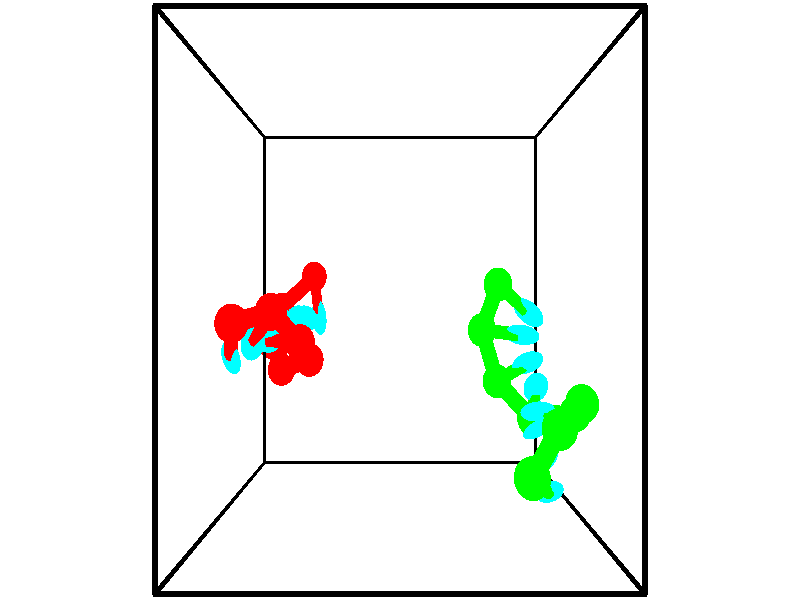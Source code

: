 // switches for output
#declare DRAW_BASES = 1; // possible values are 0, 1; only relevant for DNA ribbons
#declare DRAW_BASES_TYPE = 3; // possible values are 1, 2, 3; only relevant for DNA ribbons
#declare DRAW_FOG = 0; // set to 1 to enable fog

#include "colors.inc"

#include "transforms.inc"
background { rgb <1, 1, 1>}

#default {
   normal{
       ripples 0.25
       frequency 0.20
       turbulence 0.2
       lambda 5
   }
	finish {
		phong 0.1
		phong_size 40.
	}
}

// original window dimensions: 1024x640


// camera settings

camera {
	sky <-0, 1, 0>
	up <-0, 1, 0>
	right 1.6 * <1, 0, 0>
	location <2.5, 2.5, 11.1562>
	look_at <2.5, 2.5, 2.5>
	direction <0, 0, -8.6562>
	angle 67.0682
}


# declare cpy_camera_pos = <2.5, 2.5, 11.1562>;
# if (DRAW_FOG = 1)
fog {
	fog_type 2
	up vnormalize(cpy_camera_pos)
	color rgbt<1,1,1,0.3>
	distance 1e-5
	fog_alt 3e-3
	fog_offset 4
}
# end


// LIGHTS

# declare lum = 6;
global_settings {
	ambient_light rgb lum * <0.05, 0.05, 0.05>
	max_trace_level 15
}# declare cpy_direct_light_amount = 0.25;
light_source
{	1000 * <-1, -1, 1>,
	rgb lum * cpy_direct_light_amount
	parallel
}

light_source
{	1000 * <1, 1, -1>,
	rgb lum * cpy_direct_light_amount
	parallel
}

// strand 0

// nucleotide -1

// particle -1
sphere {
	<0.757469, 2.897076, -1.120983> 0.250000
	pigment { color rgbt <1,0,0,0> }
	no_shadow
}
cylinder {
	<0.816288, 2.502121, -1.097511>,  <0.851579, 2.265148, -1.083428>, 0.100000
	pigment { color rgbt <1,0,0,0> }
	no_shadow
}
cylinder {
	<0.816288, 2.502121, -1.097511>,  <0.757469, 2.897076, -1.120983>, 0.100000
	pigment { color rgbt <1,0,0,0> }
	no_shadow
}

// particle -1
sphere {
	<0.816288, 2.502121, -1.097511> 0.100000
	pigment { color rgbt <1,0,0,0> }
	no_shadow
}
sphere {
	0, 1
	scale<0.080000,0.200000,0.300000>
	matrix <-0.660941, -0.053949, 0.748496,
		-0.735890, -0.148848, -0.660538,
		0.147047, -0.987387, 0.058679,
		0.860402, 2.205905, -1.079908>
	pigment { color rgbt <0,1,1,0> }
	no_shadow
}
cylinder {
	<0.092047, 2.372714, -1.140662>,  <0.757469, 2.897076, -1.120983>, 0.130000
	pigment { color rgbt <1,0,0,0> }
	no_shadow
}

// nucleotide -1

// particle -1
sphere {
	<0.092047, 2.372714, -1.140662> 0.250000
	pigment { color rgbt <1,0,0,0> }
	no_shadow
}
cylinder {
	<0.410225, 2.275963, -0.918396>,  <0.601132, 2.217912, -0.785036>, 0.100000
	pigment { color rgbt <1,0,0,0> }
	no_shadow
}
cylinder {
	<0.410225, 2.275963, -0.918396>,  <0.092047, 2.372714, -1.140662>, 0.100000
	pigment { color rgbt <1,0,0,0> }
	no_shadow
}

// particle -1
sphere {
	<0.410225, 2.275963, -0.918396> 0.100000
	pigment { color rgbt <1,0,0,0> }
	no_shadow
}
sphere {
	0, 1
	scale<0.080000,0.200000,0.300000>
	matrix <-0.570853, 0.008770, 0.821005,
		-0.203458, -0.970266, -0.131103,
		0.795444, -0.241881, 0.555664,
		0.648858, 2.203399, -0.751697>
	pigment { color rgbt <0,1,1,0> }
	no_shadow
}
cylinder {
	<-0.010110, 1.785660, -0.652725>,  <0.092047, 2.372714, -1.140662>, 0.130000
	pigment { color rgbt <1,0,0,0> }
	no_shadow
}

// nucleotide -1

// particle -1
sphere {
	<-0.010110, 1.785660, -0.652725> 0.250000
	pigment { color rgbt <1,0,0,0> }
	no_shadow
}
cylinder {
	<0.275803, 2.010963, -0.486916>,  <0.447350, 2.146146, -0.387430>, 0.100000
	pigment { color rgbt <1,0,0,0> }
	no_shadow
}
cylinder {
	<0.275803, 2.010963, -0.486916>,  <-0.010110, 1.785660, -0.652725>, 0.100000
	pigment { color rgbt <1,0,0,0> }
	no_shadow
}

// particle -1
sphere {
	<0.275803, 2.010963, -0.486916> 0.100000
	pigment { color rgbt <1,0,0,0> }
	no_shadow
}
sphere {
	0, 1
	scale<0.080000,0.200000,0.300000>
	matrix <-0.440084, -0.098390, 0.892550,
		0.543522, -0.820402, 0.177554,
		0.714780, 0.563259, 0.414523,
		0.490237, 2.179941, -0.362559>
	pigment { color rgbt <0,1,1,0> }
	no_shadow
}
cylinder {
	<0.297988, 1.420574, -0.073750>,  <-0.010110, 1.785660, -0.652725>, 0.130000
	pigment { color rgbt <1,0,0,0> }
	no_shadow
}

// nucleotide -1

// particle -1
sphere {
	<0.297988, 1.420574, -0.073750> 0.250000
	pigment { color rgbt <1,0,0,0> }
	no_shadow
}
cylinder {
	<0.314369, 1.815979, -0.015556>,  <0.324198, 2.053222, 0.019360>, 0.100000
	pigment { color rgbt <1,0,0,0> }
	no_shadow
}
cylinder {
	<0.314369, 1.815979, -0.015556>,  <0.297988, 1.420574, -0.073750>, 0.100000
	pigment { color rgbt <1,0,0,0> }
	no_shadow
}

// particle -1
sphere {
	<0.314369, 1.815979, -0.015556> 0.100000
	pigment { color rgbt <1,0,0,0> }
	no_shadow
}
sphere {
	0, 1
	scale<0.080000,0.200000,0.300000>
	matrix <-0.400098, -0.117198, 0.908948,
		0.915557, -0.095431, 0.390702,
		0.040952, 0.988513, 0.145483,
		0.326655, 2.112533, 0.028089>
	pigment { color rgbt <0,1,1,0> }
	no_shadow
}
cylinder {
	<0.883037, 1.607898, 0.376774>,  <0.297988, 1.420574, -0.073750>, 0.130000
	pigment { color rgbt <1,0,0,0> }
	no_shadow
}

// nucleotide -1

// particle -1
sphere {
	<0.883037, 1.607898, 0.376774> 0.250000
	pigment { color rgbt <1,0,0,0> }
	no_shadow
}
cylinder {
	<0.563370, 1.848328, 0.374268>,  <0.371569, 1.992585, 0.372764>, 0.100000
	pigment { color rgbt <1,0,0,0> }
	no_shadow
}
cylinder {
	<0.563370, 1.848328, 0.374268>,  <0.883037, 1.607898, 0.376774>, 0.100000
	pigment { color rgbt <1,0,0,0> }
	no_shadow
}

// particle -1
sphere {
	<0.563370, 1.848328, 0.374268> 0.100000
	pigment { color rgbt <1,0,0,0> }
	no_shadow
}
sphere {
	0, 1
	scale<0.080000,0.200000,0.300000>
	matrix <-0.176095, -0.224139, 0.958516,
		0.574734, 0.767120, 0.284971,
		-0.799169, 0.601074, -0.006265,
		0.323619, 2.028650, 0.372388>
	pigment { color rgbt <0,1,1,0> }
	no_shadow
}
cylinder {
	<0.825173, 1.913397, 1.071456>,  <0.883037, 1.607898, 0.376774>, 0.130000
	pigment { color rgbt <1,0,0,0> }
	no_shadow
}

// nucleotide -1

// particle -1
sphere {
	<0.825173, 1.913397, 1.071456> 0.250000
	pigment { color rgbt <1,0,0,0> }
	no_shadow
}
cylinder {
	<0.458878, 1.922630, 0.911011>,  <0.239101, 1.928170, 0.814743>, 0.100000
	pigment { color rgbt <1,0,0,0> }
	no_shadow
}
cylinder {
	<0.458878, 1.922630, 0.911011>,  <0.825173, 1.913397, 1.071456>, 0.100000
	pigment { color rgbt <1,0,0,0> }
	no_shadow
}

// particle -1
sphere {
	<0.458878, 1.922630, 0.911011> 0.100000
	pigment { color rgbt <1,0,0,0> }
	no_shadow
}
sphere {
	0, 1
	scale<0.080000,0.200000,0.300000>
	matrix <-0.379168, -0.379828, 0.843778,
		-0.132878, 0.924769, 0.356575,
		-0.915737, 0.023082, -0.401114,
		0.184156, 1.929555, 0.790677>
	pigment { color rgbt <0,1,1,0> }
	no_shadow
}
cylinder {
	<0.459238, 2.342787, 1.613926>,  <0.825173, 1.913397, 1.071456>, 0.130000
	pigment { color rgbt <1,0,0,0> }
	no_shadow
}

// nucleotide -1

// particle -1
sphere {
	<0.459238, 2.342787, 1.613926> 0.250000
	pigment { color rgbt <1,0,0,0> }
	no_shadow
}
cylinder {
	<0.238647, 2.088898, 1.397408>,  <0.106293, 1.936564, 1.267497>, 0.100000
	pigment { color rgbt <1,0,0,0> }
	no_shadow
}
cylinder {
	<0.238647, 2.088898, 1.397408>,  <0.459238, 2.342787, 1.613926>, 0.100000
	pigment { color rgbt <1,0,0,0> }
	no_shadow
}

// particle -1
sphere {
	<0.238647, 2.088898, 1.397408> 0.100000
	pigment { color rgbt <1,0,0,0> }
	no_shadow
}
sphere {
	0, 1
	scale<0.080000,0.200000,0.300000>
	matrix <-0.421471, -0.347968, 0.837425,
		-0.719885, 0.689961, -0.075621,
		-0.551477, -0.634722, -0.541295,
		0.073204, 1.898481, 1.235019>
	pigment { color rgbt <0,1,1,0> }
	no_shadow
}
cylinder {
	<-0.059838, 2.203912, 1.991361>,  <0.459238, 2.342787, 1.613926>, 0.130000
	pigment { color rgbt <1,0,0,0> }
	no_shadow
}

// nucleotide -1

// particle -1
sphere {
	<-0.059838, 2.203912, 1.991361> 0.250000
	pigment { color rgbt <1,0,0,0> }
	no_shadow
}
cylinder {
	<-0.142830, 1.931656, 1.710312>,  <-0.192625, 1.768302, 1.541682>, 0.100000
	pigment { color rgbt <1,0,0,0> }
	no_shadow
}
cylinder {
	<-0.142830, 1.931656, 1.710312>,  <-0.059838, 2.203912, 1.991361>, 0.100000
	pigment { color rgbt <1,0,0,0> }
	no_shadow
}

// particle -1
sphere {
	<-0.142830, 1.931656, 1.710312> 0.100000
	pigment { color rgbt <1,0,0,0> }
	no_shadow
}
sphere {
	0, 1
	scale<0.080000,0.200000,0.300000>
	matrix <-0.554779, -0.509709, 0.657584,
		-0.805713, 0.526235, -0.271851,
		-0.207479, -0.680641, -0.702624,
		-0.205074, 1.727463, 1.499525>
	pigment { color rgbt <0,1,1,0> }
	no_shadow
}
// strand 1

// nucleotide -1

// particle -1
sphere {
	<4.323862, 0.448379, 2.834349> 0.250000
	pigment { color rgbt <0,1,0,0> }
	no_shadow
}
cylinder {
	<4.534840, 0.280975, 2.538605>,  <4.661426, 0.180533, 2.361158>, 0.100000
	pigment { color rgbt <0,1,0,0> }
	no_shadow
}
cylinder {
	<4.534840, 0.280975, 2.538605>,  <4.323862, 0.448379, 2.834349>, 0.100000
	pigment { color rgbt <0,1,0,0> }
	no_shadow
}

// particle -1
sphere {
	<4.534840, 0.280975, 2.538605> 0.100000
	pigment { color rgbt <0,1,0,0> }
	no_shadow
}
sphere {
	0, 1
	scale<0.080000,0.200000,0.300000>
	matrix <-0.269665, 0.742785, -0.612822,
		0.805658, 0.522609, 0.278920,
		0.527444, -0.418510, -0.739360,
		4.693073, 0.155422, 2.316797>
	pigment { color rgbt <0,1,1,0> }
	no_shadow
}
cylinder {
	<4.781259, 0.959177, 2.534012>,  <4.323862, 0.448379, 2.834349>, 0.130000
	pigment { color rgbt <0,1,0,0> }
	no_shadow
}

// nucleotide -1

// particle -1
sphere {
	<4.781259, 0.959177, 2.534012> 0.250000
	pigment { color rgbt <0,1,0,0> }
	no_shadow
}
cylinder {
	<4.724072, 0.686874, 2.246643>,  <4.689759, 0.523493, 2.074221>, 0.100000
	pigment { color rgbt <0,1,0,0> }
	no_shadow
}
cylinder {
	<4.724072, 0.686874, 2.246643>,  <4.781259, 0.959177, 2.534012>, 0.100000
	pigment { color rgbt <0,1,0,0> }
	no_shadow
}

// particle -1
sphere {
	<4.724072, 0.686874, 2.246643> 0.100000
	pigment { color rgbt <0,1,0,0> }
	no_shadow
}
sphere {
	0, 1
	scale<0.080000,0.200000,0.300000>
	matrix <-0.201802, 0.730682, -0.652212,
		0.968936, 0.051734, -0.241841,
		-0.142967, -0.680756, -0.718423,
		4.681181, 0.482648, 2.031116>
	pigment { color rgbt <0,1,1,0> }
	no_shadow
}
cylinder {
	<5.290775, 1.174481, 1.905984>,  <4.781259, 0.959177, 2.534012>, 0.130000
	pigment { color rgbt <0,1,0,0> }
	no_shadow
}

// nucleotide -1

// particle -1
sphere {
	<5.290775, 1.174481, 1.905984> 0.250000
	pigment { color rgbt <0,1,0,0> }
	no_shadow
}
cylinder {
	<4.951475, 0.985901, 1.809479>,  <4.747895, 0.872753, 1.751575>, 0.100000
	pigment { color rgbt <0,1,0,0> }
	no_shadow
}
cylinder {
	<4.951475, 0.985901, 1.809479>,  <5.290775, 1.174481, 1.905984>, 0.100000
	pigment { color rgbt <0,1,0,0> }
	no_shadow
}

// particle -1
sphere {
	<4.951475, 0.985901, 1.809479> 0.100000
	pigment { color rgbt <0,1,0,0> }
	no_shadow
}
sphere {
	0, 1
	scale<0.080000,0.200000,0.300000>
	matrix <-0.257985, 0.765694, -0.589199,
		0.462512, -0.437545, -0.771127,
		-0.848249, -0.471451, -0.241263,
		4.697001, 0.844466, 1.737100>
	pigment { color rgbt <0,1,1,0> }
	no_shadow
}
cylinder {
	<5.400963, 0.929021, 1.154584>,  <5.290775, 1.174481, 1.905984>, 0.130000
	pigment { color rgbt <0,1,0,0> }
	no_shadow
}

// nucleotide -1

// particle -1
sphere {
	<5.400963, 0.929021, 1.154584> 0.250000
	pigment { color rgbt <0,1,0,0> }
	no_shadow
}
cylinder {
	<5.020622, 0.964645, 1.273209>,  <4.792418, 0.986020, 1.344383>, 0.100000
	pigment { color rgbt <0,1,0,0> }
	no_shadow
}
cylinder {
	<5.020622, 0.964645, 1.273209>,  <5.400963, 0.929021, 1.154584>, 0.100000
	pigment { color rgbt <0,1,0,0> }
	no_shadow
}

// particle -1
sphere {
	<5.020622, 0.964645, 1.273209> 0.100000
	pigment { color rgbt <0,1,0,0> }
	no_shadow
}
sphere {
	0, 1
	scale<0.080000,0.200000,0.300000>
	matrix <-0.145064, 0.718015, -0.680743,
		-0.273564, -0.690307, -0.669806,
		-0.950852, 0.089062, 0.296562,
		4.735367, 0.991364, 1.362177>
	pigment { color rgbt <0,1,1,0> }
	no_shadow
}
cylinder {
	<4.799901, 0.774943, 0.621298>,  <5.400963, 0.929021, 1.154584>, 0.130000
	pigment { color rgbt <0,1,0,0> }
	no_shadow
}

// nucleotide -1

// particle -1
sphere {
	<4.799901, 0.774943, 0.621298> 0.250000
	pigment { color rgbt <0,1,0,0> }
	no_shadow
}
cylinder {
	<4.778646, 1.066025, 0.894829>,  <4.765893, 1.240674, 1.058948>, 0.100000
	pigment { color rgbt <0,1,0,0> }
	no_shadow
}
cylinder {
	<4.778646, 1.066025, 0.894829>,  <4.799901, 0.774943, 0.621298>, 0.100000
	pigment { color rgbt <0,1,0,0> }
	no_shadow
}

// particle -1
sphere {
	<4.778646, 1.066025, 0.894829> 0.100000
	pigment { color rgbt <0,1,0,0> }
	no_shadow
}
sphere {
	0, 1
	scale<0.080000,0.200000,0.300000>
	matrix <0.041122, 0.685809, -0.726619,
		-0.997740, -0.010490, -0.066367,
		-0.053138, 0.727706, 0.683828,
		4.762705, 1.284336, 1.099977>
	pigment { color rgbt <0,1,1,0> }
	no_shadow
}
cylinder {
	<4.231905, 1.289639, 0.359709>,  <4.799901, 0.774943, 0.621298>, 0.130000
	pigment { color rgbt <0,1,0,0> }
	no_shadow
}

// nucleotide -1

// particle -1
sphere {
	<4.231905, 1.289639, 0.359709> 0.250000
	pigment { color rgbt <0,1,0,0> }
	no_shadow
}
cylinder {
	<4.493080, 1.466980, 0.605347>,  <4.649785, 1.573384, 0.752729>, 0.100000
	pigment { color rgbt <0,1,0,0> }
	no_shadow
}
cylinder {
	<4.493080, 1.466980, 0.605347>,  <4.231905, 1.289639, 0.359709>, 0.100000
	pigment { color rgbt <0,1,0,0> }
	no_shadow
}

// particle -1
sphere {
	<4.493080, 1.466980, 0.605347> 0.100000
	pigment { color rgbt <0,1,0,0> }
	no_shadow
}
sphere {
	0, 1
	scale<0.080000,0.200000,0.300000>
	matrix <0.118509, 0.740993, -0.660973,
		-0.748083, 0.504350, 0.431281,
		0.652938, 0.443352, 0.614094,
		4.688962, 1.599985, 0.789575>
	pigment { color rgbt <0,1,1,0> }
	no_shadow
}
cylinder {
	<3.957196, 2.055068, 0.417370>,  <4.231905, 1.289639, 0.359709>, 0.130000
	pigment { color rgbt <0,1,0,0> }
	no_shadow
}

// nucleotide -1

// particle -1
sphere {
	<3.957196, 2.055068, 0.417370> 0.250000
	pigment { color rgbt <0,1,0,0> }
	no_shadow
}
cylinder {
	<4.344404, 2.017944, 0.510597>,  <4.576729, 1.995670, 0.566533>, 0.100000
	pigment { color rgbt <0,1,0,0> }
	no_shadow
}
cylinder {
	<4.344404, 2.017944, 0.510597>,  <3.957196, 2.055068, 0.417370>, 0.100000
	pigment { color rgbt <0,1,0,0> }
	no_shadow
}

// particle -1
sphere {
	<4.344404, 2.017944, 0.510597> 0.100000
	pigment { color rgbt <0,1,0,0> }
	no_shadow
}
sphere {
	0, 1
	scale<0.080000,0.200000,0.300000>
	matrix <0.228886, 0.707039, -0.669109,
		-0.102688, 0.701058, 0.705672,
		0.968022, -0.092809, 0.233067,
		4.634811, 1.990102, 0.580517>
	pigment { color rgbt <0,1,1,0> }
	no_shadow
}
cylinder {
	<4.232696, 2.727882, 0.474050>,  <3.957196, 2.055068, 0.417370>, 0.130000
	pigment { color rgbt <0,1,0,0> }
	no_shadow
}

// nucleotide -1

// particle -1
sphere {
	<4.232696, 2.727882, 0.474050> 0.250000
	pigment { color rgbt <0,1,0,0> }
	no_shadow
}
cylinder {
	<4.551310, 2.489609, 0.432686>,  <4.742478, 2.346645, 0.407868>, 0.100000
	pigment { color rgbt <0,1,0,0> }
	no_shadow
}
cylinder {
	<4.551310, 2.489609, 0.432686>,  <4.232696, 2.727882, 0.474050>, 0.100000
	pigment { color rgbt <0,1,0,0> }
	no_shadow
}

// particle -1
sphere {
	<4.551310, 2.489609, 0.432686> 0.100000
	pigment { color rgbt <0,1,0,0> }
	no_shadow
}
sphere {
	0, 1
	scale<0.080000,0.200000,0.300000>
	matrix <0.353251, 0.597350, -0.719991,
		0.490658, 0.536968, 0.686236,
		0.796535, -0.595683, -0.103410,
		4.790270, 2.310904, 0.401663>
	pigment { color rgbt <0,1,1,0> }
	no_shadow
}
// box output
cylinder {
	<0.000000, 0.000000, 0.000000>,  <5.000000, 0.000000, 0.000000>, 0.025000
	pigment { color rgbt <0,0,0,0> }
	no_shadow
}
cylinder {
	<0.000000, 0.000000, 0.000000>,  <0.000000, 5.000000, 0.000000>, 0.025000
	pigment { color rgbt <0,0,0,0> }
	no_shadow
}
cylinder {
	<0.000000, 0.000000, 0.000000>,  <0.000000, 0.000000, 5.000000>, 0.025000
	pigment { color rgbt <0,0,0,0> }
	no_shadow
}
cylinder {
	<5.000000, 5.000000, 5.000000>,  <0.000000, 5.000000, 5.000000>, 0.025000
	pigment { color rgbt <0,0,0,0> }
	no_shadow
}
cylinder {
	<5.000000, 5.000000, 5.000000>,  <5.000000, 0.000000, 5.000000>, 0.025000
	pigment { color rgbt <0,0,0,0> }
	no_shadow
}
cylinder {
	<5.000000, 5.000000, 5.000000>,  <5.000000, 5.000000, 0.000000>, 0.025000
	pigment { color rgbt <0,0,0,0> }
	no_shadow
}
cylinder {
	<0.000000, 0.000000, 5.000000>,  <0.000000, 5.000000, 5.000000>, 0.025000
	pigment { color rgbt <0,0,0,0> }
	no_shadow
}
cylinder {
	<0.000000, 0.000000, 5.000000>,  <5.000000, 0.000000, 5.000000>, 0.025000
	pigment { color rgbt <0,0,0,0> }
	no_shadow
}
cylinder {
	<5.000000, 5.000000, 0.000000>,  <0.000000, 5.000000, 0.000000>, 0.025000
	pigment { color rgbt <0,0,0,0> }
	no_shadow
}
cylinder {
	<5.000000, 5.000000, 0.000000>,  <5.000000, 0.000000, 0.000000>, 0.025000
	pigment { color rgbt <0,0,0,0> }
	no_shadow
}
cylinder {
	<5.000000, 0.000000, 5.000000>,  <5.000000, 0.000000, 0.000000>, 0.025000
	pigment { color rgbt <0,0,0,0> }
	no_shadow
}
cylinder {
	<0.000000, 5.000000, 0.000000>,  <0.000000, 5.000000, 5.000000>, 0.025000
	pigment { color rgbt <0,0,0,0> }
	no_shadow
}
// end of box output
